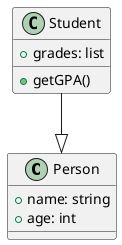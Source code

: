 @startuml

class Person{
    + name: string
    + age: int
}


class Student{
    + grades: list
    + getGPA()
}

Student --|> Person

@enduml
